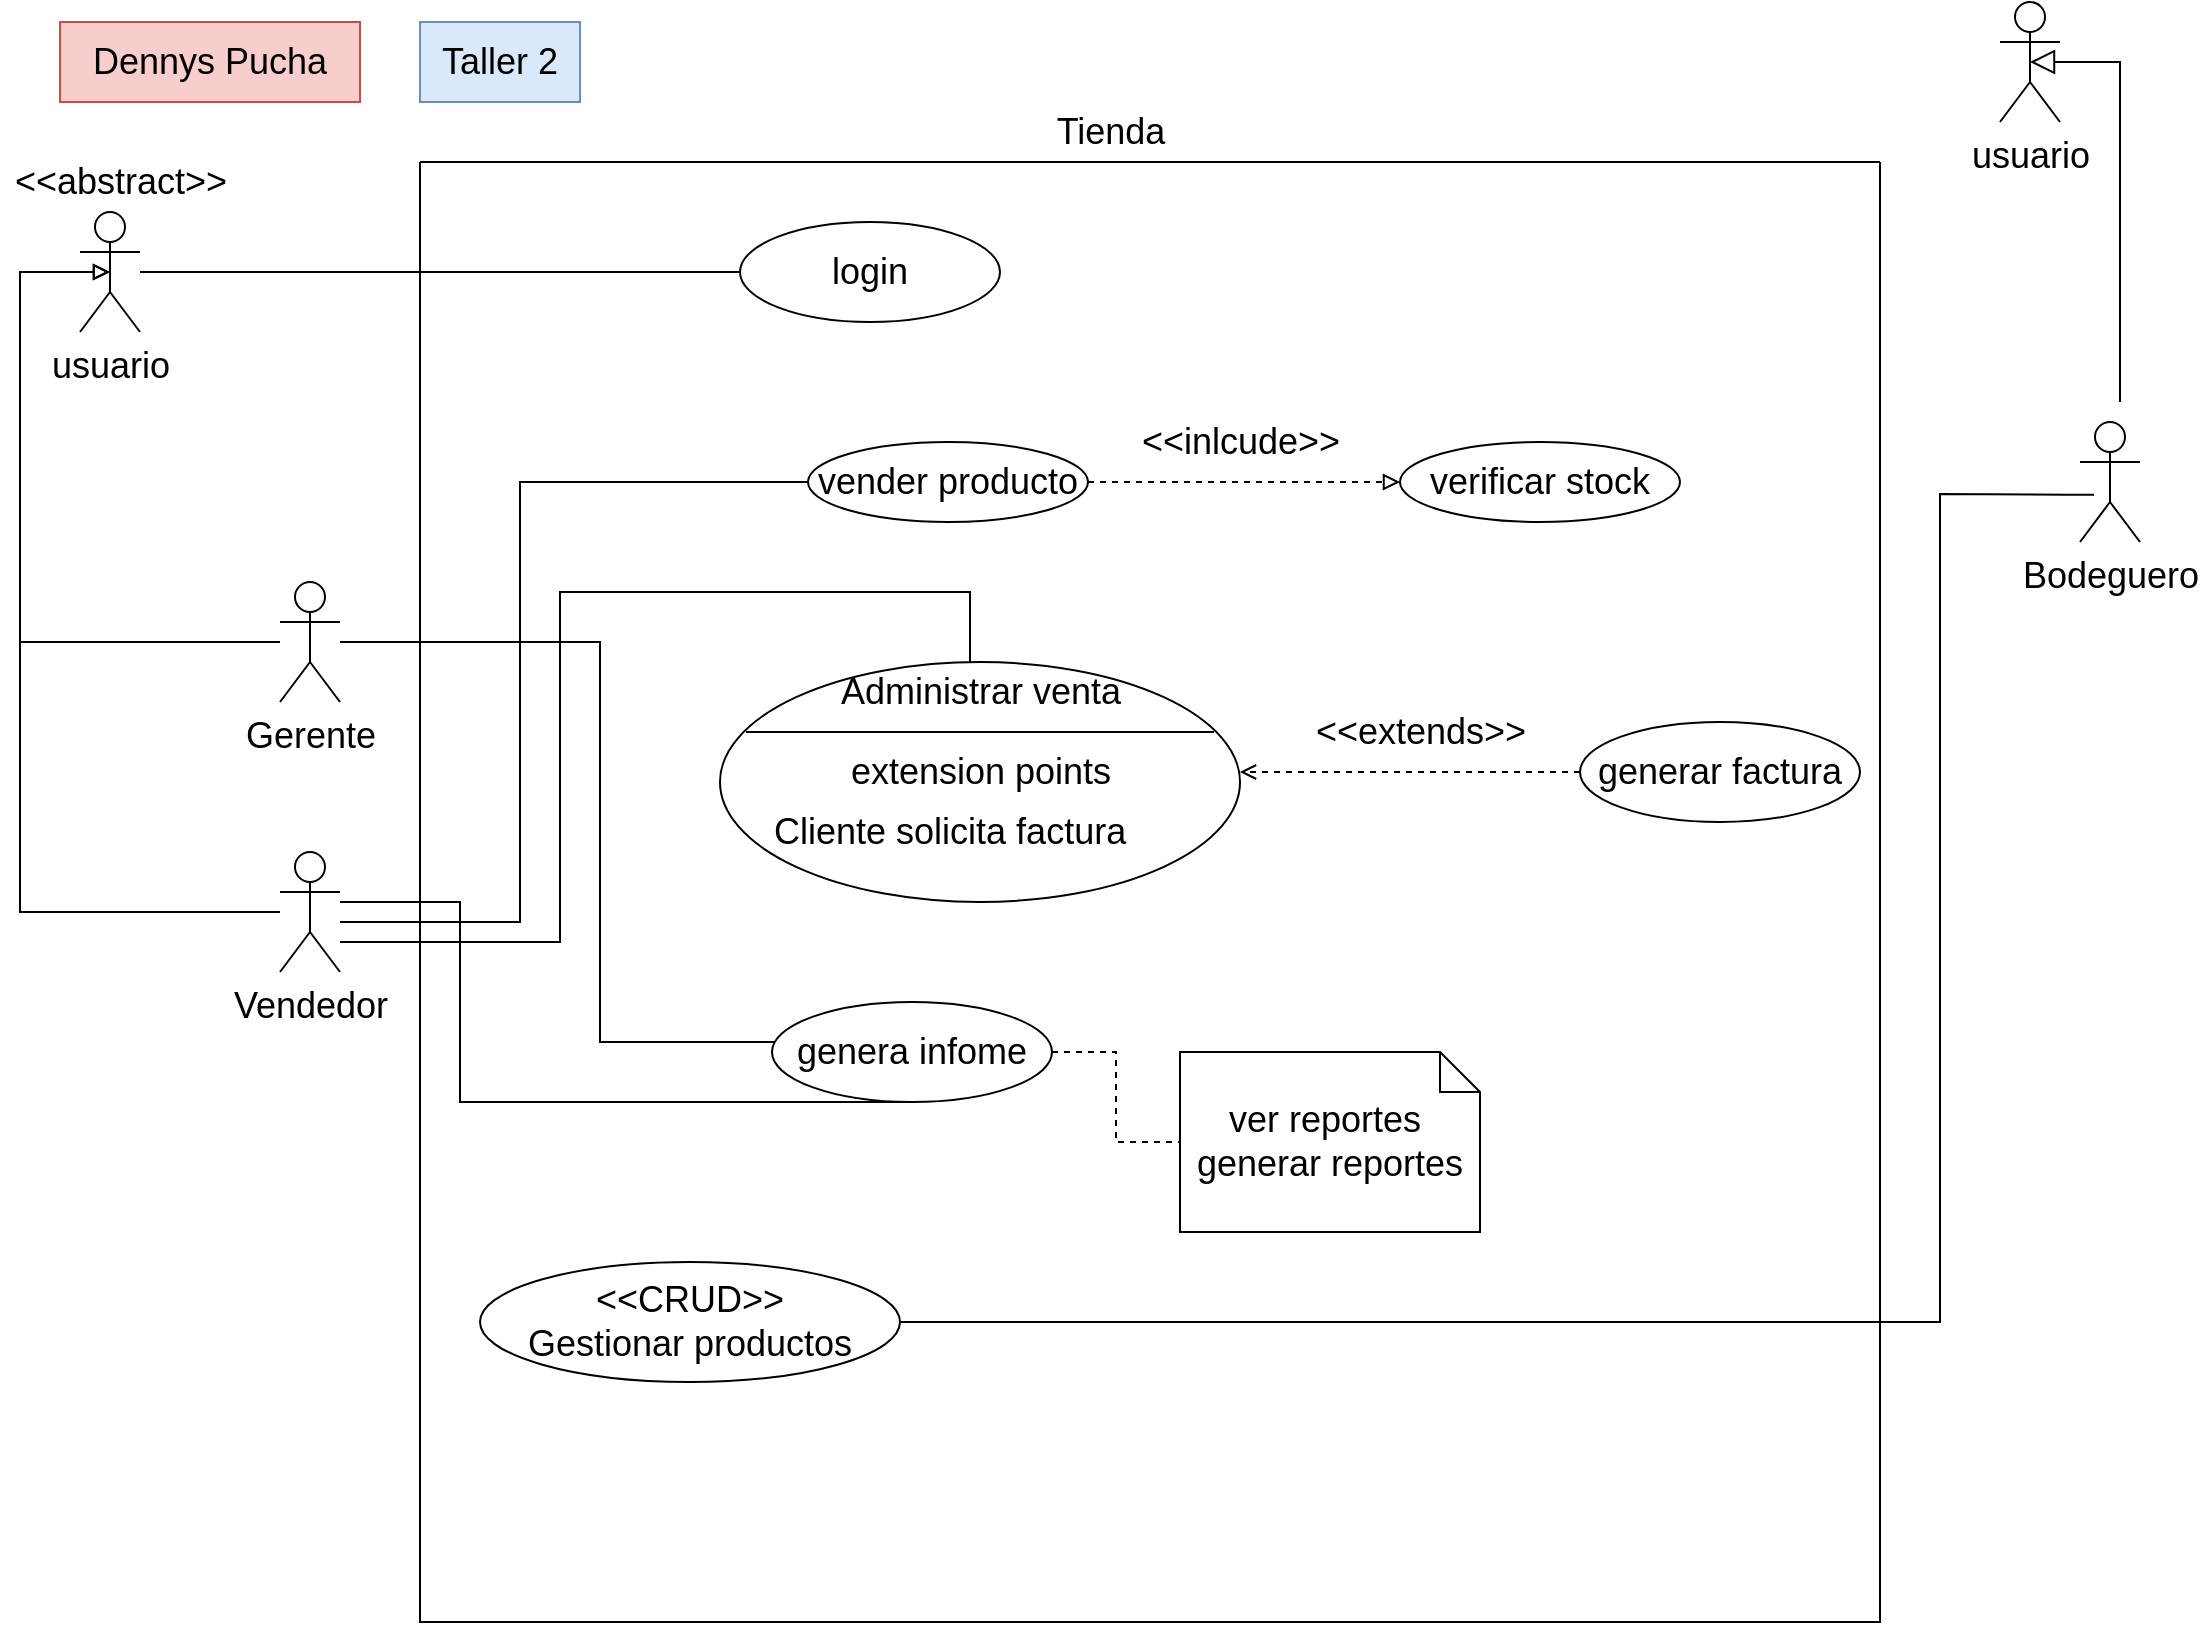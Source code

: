 <mxfile version="17.4.2" type="device"><diagram id="G3F6BEOhICTXg5E2UmI8" name="Página-1"><mxGraphModel dx="1021" dy="641" grid="1" gridSize="10" guides="1" tooltips="1" connect="1" arrows="1" fold="1" page="1" pageScale="1" pageWidth="827" pageHeight="1169" math="0" shadow="0"><root><mxCell id="0"/><mxCell id="1" parent="0"/><mxCell id="aCcMlwVnYWPFwCFXUTF6-1" value="&lt;font style=&quot;font-size: 18px&quot;&gt;Dennys Pucha&lt;/font&gt;" style="rounded=0;whiteSpace=wrap;html=1;fillColor=#f8cecc;strokeColor=#b85450;" vertex="1" parent="1"><mxGeometry x="40" y="70" width="150" height="40" as="geometry"/></mxCell><mxCell id="aCcMlwVnYWPFwCFXUTF6-2" value="Taller 2" style="rounded=0;whiteSpace=wrap;html=1;fontSize=18;fillColor=#dae8fc;strokeColor=#6c8ebf;" vertex="1" parent="1"><mxGeometry x="220" y="70" width="80" height="40" as="geometry"/></mxCell><mxCell id="aCcMlwVnYWPFwCFXUTF6-20" style="edgeStyle=orthogonalEdgeStyle;rounded=0;orthogonalLoop=1;jettySize=auto;html=1;fontSize=18;startArrow=none;startFill=0;endArrow=none;endFill=0;" edge="1" parent="1" source="aCcMlwVnYWPFwCFXUTF6-4" target="aCcMlwVnYWPFwCFXUTF6-13"><mxGeometry relative="1" as="geometry"><Array as="points"><mxPoint x="310" y="380"/><mxPoint x="310" y="580"/></Array></mxGeometry></mxCell><mxCell id="aCcMlwVnYWPFwCFXUTF6-42" style="edgeStyle=orthogonalEdgeStyle;rounded=0;orthogonalLoop=1;jettySize=auto;html=1;entryX=0.5;entryY=0.5;entryDx=0;entryDy=0;entryPerimeter=0;fontSize=18;startArrow=none;startFill=0;endArrow=block;endFill=0;" edge="1" parent="1" source="aCcMlwVnYWPFwCFXUTF6-4" target="aCcMlwVnYWPFwCFXUTF6-39"><mxGeometry relative="1" as="geometry"><Array as="points"><mxPoint x="20" y="380"/><mxPoint x="20" y="195"/></Array></mxGeometry></mxCell><mxCell id="aCcMlwVnYWPFwCFXUTF6-4" value="Gerente" style="shape=umlActor;verticalLabelPosition=bottom;verticalAlign=top;html=1;fontSize=18;" vertex="1" parent="1"><mxGeometry x="150" y="350" width="30" height="60" as="geometry"/></mxCell><mxCell id="aCcMlwVnYWPFwCFXUTF6-21" style="edgeStyle=orthogonalEdgeStyle;rounded=0;orthogonalLoop=1;jettySize=auto;html=1;fontSize=18;startArrow=none;startFill=0;endArrow=none;endFill=0;" edge="1" parent="1" source="aCcMlwVnYWPFwCFXUTF6-5" target="aCcMlwVnYWPFwCFXUTF6-8"><mxGeometry relative="1" as="geometry"><Array as="points"><mxPoint x="270" y="520"/><mxPoint x="270" y="300"/></Array></mxGeometry></mxCell><mxCell id="aCcMlwVnYWPFwCFXUTF6-22" style="edgeStyle=orthogonalEdgeStyle;rounded=0;orthogonalLoop=1;jettySize=auto;html=1;fontSize=18;startArrow=none;startFill=0;endArrow=none;endFill=0;" edge="1" parent="1" source="aCcMlwVnYWPFwCFXUTF6-5"><mxGeometry relative="1" as="geometry"><mxPoint x="495" y="390" as="targetPoint"/><Array as="points"><mxPoint x="290" y="530"/><mxPoint x="290" y="355"/></Array></mxGeometry></mxCell><mxCell id="aCcMlwVnYWPFwCFXUTF6-38" style="edgeStyle=orthogonalEdgeStyle;rounded=0;orthogonalLoop=1;jettySize=auto;html=1;fontSize=18;startArrow=none;startFill=0;endArrow=none;endFill=0;" edge="1" parent="1" source="aCcMlwVnYWPFwCFXUTF6-5" target="aCcMlwVnYWPFwCFXUTF6-13"><mxGeometry relative="1" as="geometry"><Array as="points"><mxPoint x="240" y="510"/><mxPoint x="240" y="610"/></Array></mxGeometry></mxCell><mxCell id="aCcMlwVnYWPFwCFXUTF6-44" style="edgeStyle=orthogonalEdgeStyle;rounded=0;orthogonalLoop=1;jettySize=auto;html=1;entryX=0.5;entryY=0.5;entryDx=0;entryDy=0;entryPerimeter=0;fontSize=18;startArrow=none;startFill=0;endArrow=block;endFill=0;" edge="1" parent="1" source="aCcMlwVnYWPFwCFXUTF6-5" target="aCcMlwVnYWPFwCFXUTF6-39"><mxGeometry relative="1" as="geometry"><Array as="points"><mxPoint x="20" y="515"/><mxPoint x="20" y="195"/></Array></mxGeometry></mxCell><mxCell id="aCcMlwVnYWPFwCFXUTF6-5" value="Vendedor" style="shape=umlActor;verticalLabelPosition=bottom;verticalAlign=top;html=1;fontSize=18;" vertex="1" parent="1"><mxGeometry x="150" y="485" width="30" height="60" as="geometry"/></mxCell><mxCell id="aCcMlwVnYWPFwCFXUTF6-48" style="edgeStyle=orthogonalEdgeStyle;rounded=0;orthogonalLoop=1;jettySize=auto;html=1;entryX=1;entryY=0.5;entryDx=0;entryDy=0;fontSize=18;startArrow=none;startFill=0;endArrow=none;endFill=0;exitX=0.233;exitY=0.606;exitDx=0;exitDy=0;exitPerimeter=0;" edge="1" parent="1" source="aCcMlwVnYWPFwCFXUTF6-6" target="aCcMlwVnYWPFwCFXUTF6-12"><mxGeometry relative="1" as="geometry"><mxPoint x="1030" y="370" as="sourcePoint"/><Array as="points"><mxPoint x="1044" y="306"/><mxPoint x="980" y="306"/><mxPoint x="980" y="720"/></Array></mxGeometry></mxCell><mxCell id="aCcMlwVnYWPFwCFXUTF6-55" style="edgeStyle=orthogonalEdgeStyle;rounded=0;orthogonalLoop=1;jettySize=auto;html=1;entryX=0.5;entryY=0.5;entryDx=0;entryDy=0;entryPerimeter=0;fontSize=18;startArrow=none;startFill=0;endArrow=block;endFill=0;strokeWidth=1;endSize=10;" edge="1" parent="1" target="aCcMlwVnYWPFwCFXUTF6-50"><mxGeometry relative="1" as="geometry"><mxPoint x="1070" y="260" as="sourcePoint"/><Array as="points"><mxPoint x="1070" y="260"/><mxPoint x="1070" y="90"/></Array></mxGeometry></mxCell><mxCell id="aCcMlwVnYWPFwCFXUTF6-6" value="Bodeguero" style="shape=umlActor;verticalLabelPosition=bottom;verticalAlign=top;html=1;fontSize=18;" vertex="1" parent="1"><mxGeometry x="1050" y="270" width="30" height="60" as="geometry"/></mxCell><mxCell id="aCcMlwVnYWPFwCFXUTF6-28" style="edgeStyle=orthogonalEdgeStyle;rounded=0;orthogonalLoop=1;jettySize=auto;html=1;fontSize=18;startArrow=none;startFill=0;endArrow=block;endFill=0;dashed=1;" edge="1" parent="1" source="aCcMlwVnYWPFwCFXUTF6-8" target="aCcMlwVnYWPFwCFXUTF6-11"><mxGeometry relative="1" as="geometry"/></mxCell><mxCell id="aCcMlwVnYWPFwCFXUTF6-8" value="vender producto" style="ellipse;whiteSpace=wrap;html=1;fontSize=18;" vertex="1" parent="1"><mxGeometry x="414" y="280" width="140" height="40" as="geometry"/></mxCell><mxCell id="aCcMlwVnYWPFwCFXUTF6-11" value="verificar stock" style="ellipse;whiteSpace=wrap;html=1;fontSize=18;" vertex="1" parent="1"><mxGeometry x="710" y="280" width="140" height="40" as="geometry"/></mxCell><mxCell id="aCcMlwVnYWPFwCFXUTF6-12" value="&amp;lt;&amp;lt;CRUD&amp;gt;&amp;gt;&lt;br&gt;Gestionar productos" style="ellipse;whiteSpace=wrap;html=1;fontSize=18;" vertex="1" parent="1"><mxGeometry x="250" y="690" width="210" height="60" as="geometry"/></mxCell><mxCell id="aCcMlwVnYWPFwCFXUTF6-19" style="edgeStyle=orthogonalEdgeStyle;rounded=0;orthogonalLoop=1;jettySize=auto;html=1;fontSize=18;exitX=1;exitY=0.5;exitDx=0;exitDy=0;endArrow=none;endFill=0;startArrow=none;startFill=0;dashed=1;" edge="1" parent="1" source="aCcMlwVnYWPFwCFXUTF6-13" target="aCcMlwVnYWPFwCFXUTF6-16"><mxGeometry relative="1" as="geometry"/></mxCell><mxCell id="aCcMlwVnYWPFwCFXUTF6-13" value="genera infome" style="ellipse;whiteSpace=wrap;html=1;fontSize=18;" vertex="1" parent="1"><mxGeometry x="396" y="560" width="140" height="50" as="geometry"/></mxCell><mxCell id="aCcMlwVnYWPFwCFXUTF6-16" value="ver reportes&amp;nbsp;&lt;br&gt;generar reportes" style="shape=note;size=20;whiteSpace=wrap;html=1;fontSize=18;" vertex="1" parent="1"><mxGeometry x="600" y="585" width="150" height="90" as="geometry"/></mxCell><mxCell id="aCcMlwVnYWPFwCFXUTF6-35" style="edgeStyle=orthogonalEdgeStyle;rounded=0;orthogonalLoop=1;jettySize=auto;html=1;dashed=1;fontSize=18;startArrow=none;startFill=0;endArrow=open;endFill=0;" edge="1" parent="1" source="aCcMlwVnYWPFwCFXUTF6-27" target="aCcMlwVnYWPFwCFXUTF6-33"><mxGeometry relative="1" as="geometry"/></mxCell><mxCell id="aCcMlwVnYWPFwCFXUTF6-27" value="generar factura" style="ellipse;whiteSpace=wrap;html=1;fontSize=18;" vertex="1" parent="1"><mxGeometry x="800" y="420" width="140" height="50" as="geometry"/></mxCell><mxCell id="aCcMlwVnYWPFwCFXUTF6-29" value="&amp;lt;&amp;lt;inlcude&amp;gt;&amp;gt;" style="text;html=1;align=center;verticalAlign=middle;resizable=0;points=[];autosize=1;strokeColor=none;fillColor=none;fontSize=18;" vertex="1" parent="1"><mxGeometry x="575" y="265" width="110" height="30" as="geometry"/></mxCell><mxCell id="aCcMlwVnYWPFwCFXUTF6-30" value="" style="shape=ellipse;container=1;horizontal=1;horizontalStack=0;resizeParent=1;resizeParentMax=0;resizeLast=0;html=1;dashed=0;collapsible=0;fontSize=18;" vertex="1" parent="1"><mxGeometry x="370" y="390" width="260" height="120" as="geometry"/></mxCell><mxCell id="aCcMlwVnYWPFwCFXUTF6-31" value="Administrar venta" style="html=1;strokeColor=none;fillColor=none;align=center;verticalAlign=middle;rotatable=0;fontSize=18;" vertex="1" parent="aCcMlwVnYWPFwCFXUTF6-30"><mxGeometry width="260" height="30" as="geometry"/></mxCell><mxCell id="aCcMlwVnYWPFwCFXUTF6-32" value="" style="line;strokeWidth=1;fillColor=none;rotatable=0;labelPosition=right;points=[];portConstraint=eastwest;dashed=0;resizeWidth=1;fontSize=18;" vertex="1" parent="aCcMlwVnYWPFwCFXUTF6-30"><mxGeometry x="13" y="30" width="234" height="10" as="geometry"/></mxCell><mxCell id="aCcMlwVnYWPFwCFXUTF6-33" value="extension points" style="text;html=1;align=center;verticalAlign=middle;rotatable=0;fontSize=18;" vertex="1" parent="aCcMlwVnYWPFwCFXUTF6-30"><mxGeometry y="40" width="260" height="30" as="geometry"/></mxCell><mxCell id="aCcMlwVnYWPFwCFXUTF6-34" value="Cliente solicita factura" style="text;html=1;align=left;verticalAlign=middle;rotatable=0;spacingLeft=25;fontSize=18;" vertex="1" parent="aCcMlwVnYWPFwCFXUTF6-30"><mxGeometry y="70" width="260" height="30" as="geometry"/></mxCell><mxCell id="aCcMlwVnYWPFwCFXUTF6-36" value="&amp;lt;&amp;lt;extends&amp;gt;&amp;gt;" style="text;html=1;align=center;verticalAlign=middle;resizable=0;points=[];autosize=1;strokeColor=none;fillColor=none;fontSize=18;" vertex="1" parent="1"><mxGeometry x="660" y="410" width="120" height="30" as="geometry"/></mxCell><mxCell id="aCcMlwVnYWPFwCFXUTF6-41" value="" style="edgeStyle=orthogonalEdgeStyle;rounded=0;orthogonalLoop=1;jettySize=auto;html=1;fontSize=18;startArrow=none;startFill=0;endArrow=none;endFill=0;" edge="1" parent="1" source="aCcMlwVnYWPFwCFXUTF6-39" target="aCcMlwVnYWPFwCFXUTF6-40"><mxGeometry relative="1" as="geometry"/></mxCell><mxCell id="aCcMlwVnYWPFwCFXUTF6-39" value="usuario" style="shape=umlActor;verticalLabelPosition=bottom;verticalAlign=top;html=1;fontSize=18;" vertex="1" parent="1"><mxGeometry x="50" y="165" width="30" height="60" as="geometry"/></mxCell><mxCell id="aCcMlwVnYWPFwCFXUTF6-40" value="login" style="ellipse;whiteSpace=wrap;html=1;fontSize=18;" vertex="1" parent="1"><mxGeometry x="380" y="170" width="130" height="50" as="geometry"/></mxCell><mxCell id="aCcMlwVnYWPFwCFXUTF6-46" value="&amp;lt;&amp;lt;abstract&amp;gt;&amp;gt;" style="text;html=1;align=center;verticalAlign=middle;resizable=0;points=[];autosize=1;strokeColor=none;fillColor=none;fontSize=18;" vertex="1" parent="1"><mxGeometry x="10" y="135" width="120" height="30" as="geometry"/></mxCell><mxCell id="aCcMlwVnYWPFwCFXUTF6-50" value="usuario" style="shape=umlActor;verticalLabelPosition=bottom;verticalAlign=top;html=1;fontSize=18;" vertex="1" parent="1"><mxGeometry x="1010" y="60" width="30" height="60" as="geometry"/></mxCell><mxCell id="aCcMlwVnYWPFwCFXUTF6-58" value="" style="swimlane;startSize=0;fontSize=18;" vertex="1" parent="1"><mxGeometry x="220" y="140" width="730" height="730" as="geometry"/></mxCell><mxCell id="aCcMlwVnYWPFwCFXUTF6-59" value="Tienda" style="text;html=1;align=center;verticalAlign=middle;resizable=0;points=[];autosize=1;strokeColor=none;fillColor=none;fontSize=18;" vertex="1" parent="1"><mxGeometry x="530" y="110" width="70" height="30" as="geometry"/></mxCell></root></mxGraphModel></diagram></mxfile>
